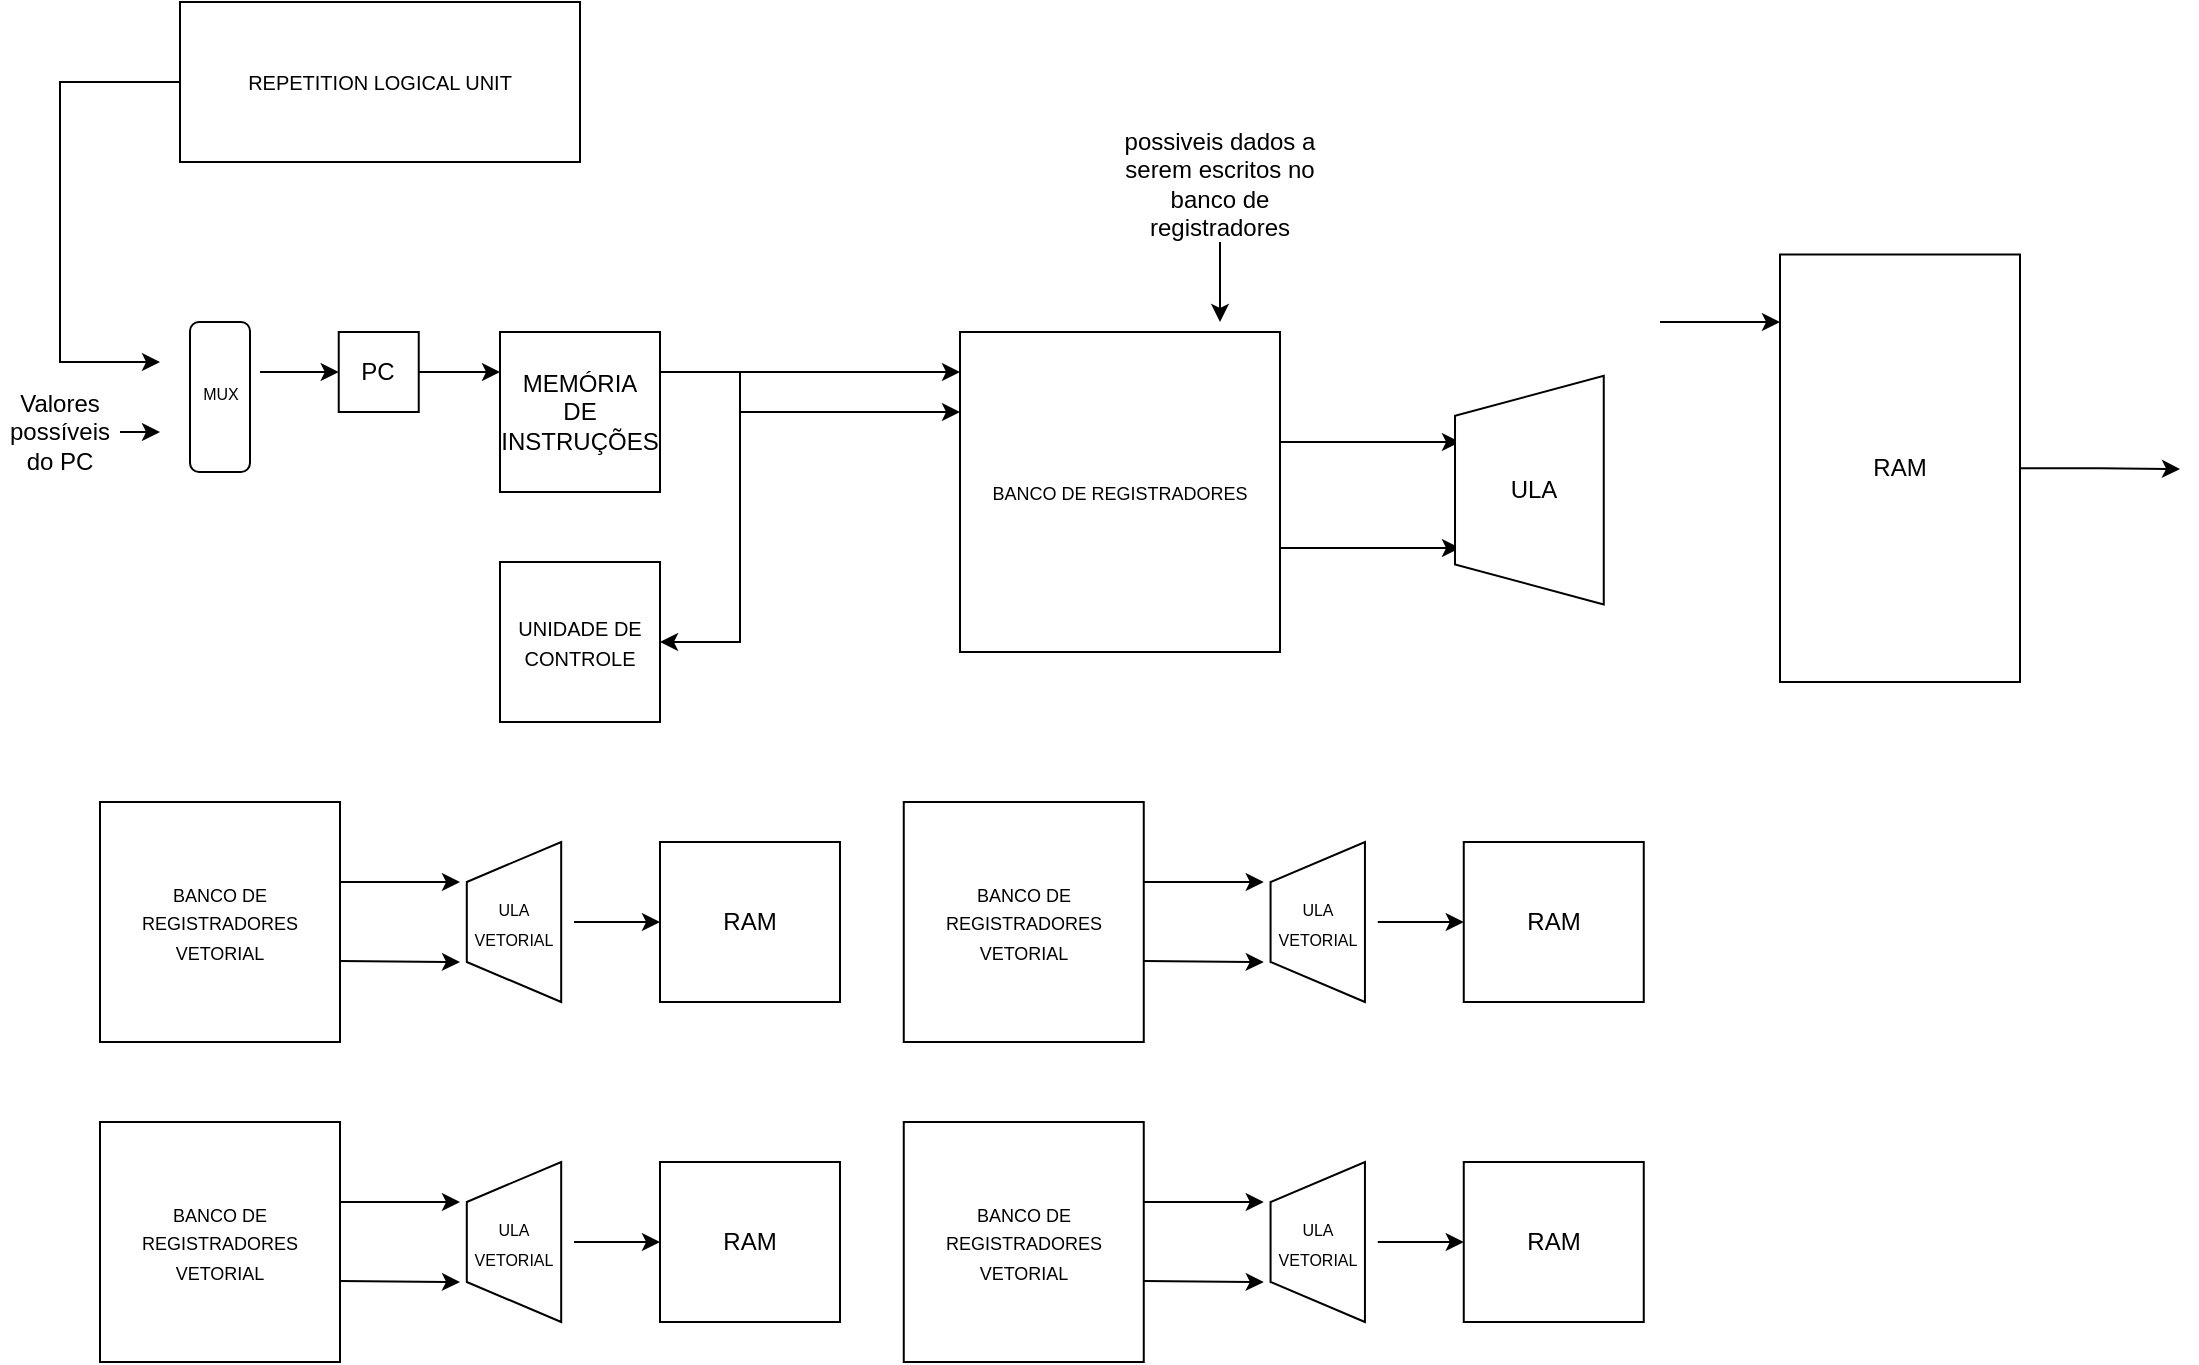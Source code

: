 <mxfile version="27.0.9">
  <diagram name="Página-1" id="lB6uuaJjfKBQThTT5O2M">
    <mxGraphModel dx="3755" dy="2757" grid="1" gridSize="10" guides="1" tooltips="1" connect="1" arrows="1" fold="1" page="1" pageScale="1" pageWidth="827" pageHeight="1169" math="0" shadow="0">
      <root>
        <mxCell id="0" />
        <mxCell id="1" parent="0" />
        <mxCell id="GVdBxq70To4M7T33F03A-6" style="edgeStyle=orthogonalEdgeStyle;rounded=0;orthogonalLoop=1;jettySize=auto;html=1;" parent="1" source="GVdBxq70To4M7T33F03A-2" edge="1">
          <mxGeometry relative="1" as="geometry">
            <mxPoint x="320" y="-755" as="targetPoint" />
            <mxPoint x="200" y="-755" as="sourcePoint" />
          </mxGeometry>
        </mxCell>
        <mxCell id="GVdBxq70To4M7T33F03A-12" style="edgeStyle=orthogonalEdgeStyle;rounded=0;orthogonalLoop=1;jettySize=auto;html=1;exitX=1;exitY=0.25;exitDx=0;exitDy=0;entryX=0;entryY=0.125;entryDx=0;entryDy=0;entryPerimeter=0;" parent="1" source="GVdBxq70To4M7T33F03A-7" target="GVdBxq70To4M7T33F03A-13" edge="1">
          <mxGeometry relative="1" as="geometry">
            <mxPoint x="440" y="-754.952" as="targetPoint" />
          </mxGeometry>
        </mxCell>
        <mxCell id="GVdBxq70To4M7T33F03A-15" style="edgeStyle=orthogonalEdgeStyle;rounded=0;orthogonalLoop=1;jettySize=auto;html=1;exitX=1;exitY=0.25;exitDx=0;exitDy=0;entryX=0;entryY=0.25;entryDx=0;entryDy=0;" parent="1" source="GVdBxq70To4M7T33F03A-7" target="GVdBxq70To4M7T33F03A-13" edge="1">
          <mxGeometry relative="1" as="geometry">
            <mxPoint x="480" y="-705" as="targetPoint" />
            <Array as="points">
              <mxPoint x="440" y="-755" />
              <mxPoint x="440" y="-735" />
            </Array>
          </mxGeometry>
        </mxCell>
        <mxCell id="GVdBxq70To4M7T33F03A-7" value="MEMÓRIA&lt;br&gt;DE&lt;br&gt;INSTRUÇÕES" style="whiteSpace=wrap;html=1;" parent="1" vertex="1">
          <mxGeometry x="320" y="-775" width="80" height="80" as="geometry" />
        </mxCell>
        <mxCell id="GVdBxq70To4M7T33F03A-13" value="&lt;font style=&quot;font-size: 9px;&quot;&gt;BANCO DE REGISTRADORES&lt;/font&gt;" style="whiteSpace=wrap;html=1;" parent="1" vertex="1">
          <mxGeometry x="550" y="-775" width="160" height="160" as="geometry" />
        </mxCell>
        <mxCell id="GVdBxq70To4M7T33F03A-2" value="PC" style="whiteSpace=wrap;html=1;" parent="1" vertex="1">
          <mxGeometry x="239.37" y="-775" width="40" height="40" as="geometry" />
        </mxCell>
        <mxCell id="FG7sZSd8x5ParOeCWbwj-2" value="" style="group" parent="1" vertex="1" connectable="0">
          <mxGeometry x="160" y="-780" width="40" height="75" as="geometry" />
        </mxCell>
        <mxCell id="FG7sZSd8x5ParOeCWbwj-3" value="" style="rounded=1;whiteSpace=wrap;html=1;rotation=-90;" parent="FG7sZSd8x5ParOeCWbwj-2" vertex="1">
          <mxGeometry x="-17.5" y="22.5" width="75" height="30" as="geometry" />
        </mxCell>
        <mxCell id="FG7sZSd8x5ParOeCWbwj-4" value="&lt;font style=&quot;font-size: 8px;&quot;&gt;MUX&lt;/font&gt;" style="text;html=1;align=center;verticalAlign=middle;resizable=0;points=[];autosize=1;strokeColor=none;fillColor=none;" parent="FG7sZSd8x5ParOeCWbwj-2" vertex="1">
          <mxGeometry y="20" width="40" height="30" as="geometry" />
        </mxCell>
        <mxCell id="FG7sZSd8x5ParOeCWbwj-7" style="edgeStyle=orthogonalEdgeStyle;rounded=0;orthogonalLoop=1;jettySize=auto;html=1;entryX=0;entryY=0.5;entryDx=0;entryDy=0;" parent="1" source="FG7sZSd8x5ParOeCWbwj-4" target="GVdBxq70To4M7T33F03A-2" edge="1">
          <mxGeometry relative="1" as="geometry">
            <Array as="points">
              <mxPoint x="230" y="-755" />
              <mxPoint x="230" y="-755" />
            </Array>
          </mxGeometry>
        </mxCell>
        <mxCell id="FG7sZSd8x5ParOeCWbwj-11" style="edgeStyle=orthogonalEdgeStyle;rounded=0;orthogonalLoop=1;jettySize=auto;html=1;exitX=1;exitY=0.5;exitDx=0;exitDy=0;" parent="1" source="FG7sZSd8x5ParOeCWbwj-8" edge="1">
          <mxGeometry relative="1" as="geometry">
            <mxPoint x="150" y="-724.714" as="targetPoint" />
          </mxGeometry>
        </mxCell>
        <mxCell id="FG7sZSd8x5ParOeCWbwj-8" value="Valores possíveis do PC" style="text;html=1;align=center;verticalAlign=middle;whiteSpace=wrap;rounded=0;fontColor=light-dark(#000000,#FFFFFF);" parent="1" vertex="1">
          <mxGeometry x="70" y="-740" width="60" height="30" as="geometry" />
        </mxCell>
        <mxCell id="aJT4omSPCbD_Sl-qem5B-4" value="" style="endArrow=classic;html=1;rounded=0;entryX=1;entryY=0.5;entryDx=0;entryDy=0;" parent="1" edge="1" target="0ZDQWlUVKnihuqIqSZee-8">
          <mxGeometry width="50" height="50" relative="1" as="geometry">
            <mxPoint x="440" y="-740" as="sourcePoint" />
            <mxPoint x="440" y="-580" as="targetPoint" />
            <Array as="points">
              <mxPoint x="440" y="-620" />
            </Array>
          </mxGeometry>
        </mxCell>
        <mxCell id="0ZDQWlUVKnihuqIqSZee-27" style="edgeStyle=orthogonalEdgeStyle;rounded=0;orthogonalLoop=1;jettySize=auto;html=1;exitX=1;exitY=0.5;exitDx=0;exitDy=0;" edge="1" parent="1" source="aJT4omSPCbD_Sl-qem5B-43">
          <mxGeometry relative="1" as="geometry">
            <mxPoint x="1160" y="-706.474" as="targetPoint" />
          </mxGeometry>
        </mxCell>
        <mxCell id="aJT4omSPCbD_Sl-qem5B-43" value="RAM" style="rounded=0;whiteSpace=wrap;html=1;" parent="1" vertex="1">
          <mxGeometry x="960" y="-813.75" width="120" height="213.75" as="geometry" />
        </mxCell>
        <mxCell id="aJT4omSPCbD_Sl-qem5B-45" value="" style="endArrow=classic;html=1;rounded=0;" parent="1" edge="1">
          <mxGeometry width="50" height="50" relative="1" as="geometry">
            <mxPoint x="680" y="-820" as="sourcePoint" />
            <mxPoint x="680" y="-780" as="targetPoint" />
          </mxGeometry>
        </mxCell>
        <mxCell id="aJT4omSPCbD_Sl-qem5B-46" value="possiveis dados a serem escritos no banco de registradores" style="text;html=1;align=center;verticalAlign=middle;whiteSpace=wrap;rounded=0;" parent="1" vertex="1">
          <mxGeometry x="630" y="-883.75" width="100" height="70" as="geometry" />
        </mxCell>
        <mxCell id="aJT4omSPCbD_Sl-qem5B-49" value="" style="endArrow=classic;html=1;rounded=0;exitX=1;exitY=0.675;exitDx=0;exitDy=0;exitPerimeter=0;" parent="1" source="GVdBxq70To4M7T33F03A-13" edge="1">
          <mxGeometry width="50" height="50" relative="1" as="geometry">
            <mxPoint x="740" y="-670" as="sourcePoint" />
            <mxPoint x="800" y="-667" as="targetPoint" />
          </mxGeometry>
        </mxCell>
        <mxCell id="aJT4omSPCbD_Sl-qem5B-50" value="" style="endArrow=classic;html=1;rounded=0;exitX=1;exitY=0.675;exitDx=0;exitDy=0;exitPerimeter=0;" parent="1" edge="1">
          <mxGeometry width="50" height="50" relative="1" as="geometry">
            <mxPoint x="710" y="-720" as="sourcePoint" />
            <mxPoint x="800" y="-720" as="targetPoint" />
          </mxGeometry>
        </mxCell>
        <mxCell id="aJT4omSPCbD_Sl-qem5B-53" value="" style="endArrow=classic;html=1;rounded=0;" parent="1" edge="1">
          <mxGeometry width="50" height="50" relative="1" as="geometry">
            <mxPoint x="900" y="-780" as="sourcePoint" />
            <mxPoint x="960" y="-780" as="targetPoint" />
          </mxGeometry>
        </mxCell>
        <mxCell id="0ZDQWlUVKnihuqIqSZee-2" style="edgeStyle=orthogonalEdgeStyle;rounded=0;orthogonalLoop=1;jettySize=auto;html=1;" edge="1" parent="1" source="0ZDQWlUVKnihuqIqSZee-1">
          <mxGeometry relative="1" as="geometry">
            <mxPoint x="150" y="-760" as="targetPoint" />
            <Array as="points">
              <mxPoint x="100" y="-900" />
              <mxPoint x="100" y="-760" />
            </Array>
          </mxGeometry>
        </mxCell>
        <mxCell id="0ZDQWlUVKnihuqIqSZee-1" value="&lt;font size=&quot;1&quot;&gt;REPETITION LOGICAL UNIT&lt;/font&gt;" style="whiteSpace=wrap;html=1;" vertex="1" parent="1">
          <mxGeometry x="160" y="-940" width="200" height="80" as="geometry" />
        </mxCell>
        <mxCell id="0ZDQWlUVKnihuqIqSZee-4" value="" style="shape=trapezoid;perimeter=trapezoidPerimeter;whiteSpace=wrap;html=1;fixedSize=1;rotation=-90;" vertex="1" parent="1">
          <mxGeometry x="777.51" y="-733.12" width="114.37" height="74.37" as="geometry" />
        </mxCell>
        <mxCell id="0ZDQWlUVKnihuqIqSZee-5" value="ULA" style="text;html=1;align=center;verticalAlign=middle;whiteSpace=wrap;rounded=0;" vertex="1" parent="1">
          <mxGeometry x="807" y="-710.94" width="60" height="30" as="geometry" />
        </mxCell>
        <mxCell id="0ZDQWlUVKnihuqIqSZee-8" value="&lt;font size=&quot;1&quot;&gt;UNIDADE DE CONTROLE&lt;/font&gt;" style="whiteSpace=wrap;html=1;" vertex="1" parent="1">
          <mxGeometry x="320" y="-660" width="80" height="80" as="geometry" />
        </mxCell>
        <mxCell id="0ZDQWlUVKnihuqIqSZee-10" value="&lt;font style=&quot;font-size: 9px;&quot;&gt;BANCO DE REGISTRADORES&lt;br&gt;VETORIAL&lt;/font&gt;" style="whiteSpace=wrap;html=1;" vertex="1" parent="1">
          <mxGeometry x="120" y="-540" width="120" height="120" as="geometry" />
        </mxCell>
        <mxCell id="0ZDQWlUVKnihuqIqSZee-11" value="" style="endArrow=classic;html=1;rounded=0;exitX=1;exitY=0.675;exitDx=0;exitDy=0;exitPerimeter=0;" edge="1" parent="1">
          <mxGeometry width="50" height="50" relative="1" as="geometry">
            <mxPoint x="240" y="-460.44" as="sourcePoint" />
            <mxPoint x="300" y="-460" as="targetPoint" />
          </mxGeometry>
        </mxCell>
        <mxCell id="0ZDQWlUVKnihuqIqSZee-12" value="" style="endArrow=classic;html=1;rounded=0;exitX=1;exitY=0.675;exitDx=0;exitDy=0;exitPerimeter=0;" edge="1" parent="1">
          <mxGeometry width="50" height="50" relative="1" as="geometry">
            <mxPoint x="240" y="-500.0" as="sourcePoint" />
            <mxPoint x="300" y="-500" as="targetPoint" />
          </mxGeometry>
        </mxCell>
        <mxCell id="0ZDQWlUVKnihuqIqSZee-13" value="" style="shape=trapezoid;perimeter=trapezoidPerimeter;whiteSpace=wrap;html=1;fixedSize=1;rotation=-90;" vertex="1" parent="1">
          <mxGeometry x="287" y="-503.6" width="80" height="47.19" as="geometry" />
        </mxCell>
        <mxCell id="0ZDQWlUVKnihuqIqSZee-16" style="edgeStyle=orthogonalEdgeStyle;rounded=0;orthogonalLoop=1;jettySize=auto;html=1;entryX=0;entryY=0.5;entryDx=0;entryDy=0;" edge="1" parent="1" source="0ZDQWlUVKnihuqIqSZee-14" target="0ZDQWlUVKnihuqIqSZee-15">
          <mxGeometry relative="1" as="geometry" />
        </mxCell>
        <mxCell id="0ZDQWlUVKnihuqIqSZee-14" value="&lt;font style=&quot;font-size: 8px;&quot;&gt;ULA&lt;br&gt;VETORIAL&lt;/font&gt;" style="text;html=1;align=center;verticalAlign=middle;whiteSpace=wrap;rounded=0;" vertex="1" parent="1">
          <mxGeometry x="297" y="-495" width="60" height="30" as="geometry" />
        </mxCell>
        <mxCell id="0ZDQWlUVKnihuqIqSZee-15" value="RAM" style="rounded=0;whiteSpace=wrap;html=1;" vertex="1" parent="1">
          <mxGeometry x="400" y="-520" width="90" height="80" as="geometry" />
        </mxCell>
        <mxCell id="0ZDQWlUVKnihuqIqSZee-28" value="&lt;font style=&quot;font-size: 9px;&quot;&gt;BANCO DE REGISTRADORES&lt;br&gt;VETORIAL&lt;/font&gt;" style="whiteSpace=wrap;html=1;" vertex="1" parent="1">
          <mxGeometry x="120" y="-380" width="120" height="120" as="geometry" />
        </mxCell>
        <mxCell id="0ZDQWlUVKnihuqIqSZee-29" value="" style="endArrow=classic;html=1;rounded=0;exitX=1;exitY=0.675;exitDx=0;exitDy=0;exitPerimeter=0;" edge="1" parent="1">
          <mxGeometry width="50" height="50" relative="1" as="geometry">
            <mxPoint x="240" y="-300.44" as="sourcePoint" />
            <mxPoint x="300" y="-300" as="targetPoint" />
          </mxGeometry>
        </mxCell>
        <mxCell id="0ZDQWlUVKnihuqIqSZee-30" value="" style="endArrow=classic;html=1;rounded=0;exitX=1;exitY=0.675;exitDx=0;exitDy=0;exitPerimeter=0;" edge="1" parent="1">
          <mxGeometry width="50" height="50" relative="1" as="geometry">
            <mxPoint x="240" y="-340.0" as="sourcePoint" />
            <mxPoint x="300" y="-340" as="targetPoint" />
          </mxGeometry>
        </mxCell>
        <mxCell id="0ZDQWlUVKnihuqIqSZee-31" value="" style="shape=trapezoid;perimeter=trapezoidPerimeter;whiteSpace=wrap;html=1;fixedSize=1;rotation=-90;" vertex="1" parent="1">
          <mxGeometry x="287" y="-343.6" width="80" height="47.19" as="geometry" />
        </mxCell>
        <mxCell id="0ZDQWlUVKnihuqIqSZee-32" style="edgeStyle=orthogonalEdgeStyle;rounded=0;orthogonalLoop=1;jettySize=auto;html=1;entryX=0;entryY=0.5;entryDx=0;entryDy=0;" edge="1" parent="1" source="0ZDQWlUVKnihuqIqSZee-33" target="0ZDQWlUVKnihuqIqSZee-34">
          <mxGeometry relative="1" as="geometry" />
        </mxCell>
        <mxCell id="0ZDQWlUVKnihuqIqSZee-33" value="&lt;font style=&quot;font-size: 8px;&quot;&gt;ULA&lt;br&gt;VETORIAL&lt;/font&gt;" style="text;html=1;align=center;verticalAlign=middle;whiteSpace=wrap;rounded=0;" vertex="1" parent="1">
          <mxGeometry x="297" y="-335" width="60" height="30" as="geometry" />
        </mxCell>
        <mxCell id="0ZDQWlUVKnihuqIqSZee-34" value="RAM" style="rounded=0;whiteSpace=wrap;html=1;" vertex="1" parent="1">
          <mxGeometry x="400" y="-360" width="90" height="80" as="geometry" />
        </mxCell>
        <mxCell id="0ZDQWlUVKnihuqIqSZee-35" value="&lt;font style=&quot;font-size: 9px;&quot;&gt;BANCO DE REGISTRADORES&lt;br&gt;VETORIAL&lt;/font&gt;" style="whiteSpace=wrap;html=1;" vertex="1" parent="1">
          <mxGeometry x="521.88" y="-540" width="120" height="120" as="geometry" />
        </mxCell>
        <mxCell id="0ZDQWlUVKnihuqIqSZee-36" value="" style="endArrow=classic;html=1;rounded=0;exitX=1;exitY=0.675;exitDx=0;exitDy=0;exitPerimeter=0;" edge="1" parent="1">
          <mxGeometry width="50" height="50" relative="1" as="geometry">
            <mxPoint x="641.88" y="-460.44" as="sourcePoint" />
            <mxPoint x="701.88" y="-460" as="targetPoint" />
          </mxGeometry>
        </mxCell>
        <mxCell id="0ZDQWlUVKnihuqIqSZee-37" value="" style="endArrow=classic;html=1;rounded=0;exitX=1;exitY=0.675;exitDx=0;exitDy=0;exitPerimeter=0;" edge="1" parent="1">
          <mxGeometry width="50" height="50" relative="1" as="geometry">
            <mxPoint x="641.88" y="-500.0" as="sourcePoint" />
            <mxPoint x="701.88" y="-500" as="targetPoint" />
          </mxGeometry>
        </mxCell>
        <mxCell id="0ZDQWlUVKnihuqIqSZee-38" value="" style="shape=trapezoid;perimeter=trapezoidPerimeter;whiteSpace=wrap;html=1;fixedSize=1;rotation=-90;" vertex="1" parent="1">
          <mxGeometry x="688.88" y="-503.6" width="80" height="47.19" as="geometry" />
        </mxCell>
        <mxCell id="0ZDQWlUVKnihuqIqSZee-39" style="edgeStyle=orthogonalEdgeStyle;rounded=0;orthogonalLoop=1;jettySize=auto;html=1;entryX=0;entryY=0.5;entryDx=0;entryDy=0;" edge="1" parent="1" source="0ZDQWlUVKnihuqIqSZee-40" target="0ZDQWlUVKnihuqIqSZee-41">
          <mxGeometry relative="1" as="geometry" />
        </mxCell>
        <mxCell id="0ZDQWlUVKnihuqIqSZee-40" value="&lt;font style=&quot;font-size: 8px;&quot;&gt;ULA&lt;br&gt;VETORIAL&lt;/font&gt;" style="text;html=1;align=center;verticalAlign=middle;whiteSpace=wrap;rounded=0;" vertex="1" parent="1">
          <mxGeometry x="698.88" y="-495" width="60" height="30" as="geometry" />
        </mxCell>
        <mxCell id="0ZDQWlUVKnihuqIqSZee-41" value="RAM" style="rounded=0;whiteSpace=wrap;html=1;" vertex="1" parent="1">
          <mxGeometry x="801.88" y="-520" width="90" height="80" as="geometry" />
        </mxCell>
        <mxCell id="0ZDQWlUVKnihuqIqSZee-42" value="&lt;font style=&quot;font-size: 9px;&quot;&gt;BANCO DE REGISTRADORES&lt;br&gt;VETORIAL&lt;/font&gt;" style="whiteSpace=wrap;html=1;" vertex="1" parent="1">
          <mxGeometry x="521.88" y="-380" width="120" height="120" as="geometry" />
        </mxCell>
        <mxCell id="0ZDQWlUVKnihuqIqSZee-43" value="" style="endArrow=classic;html=1;rounded=0;exitX=1;exitY=0.675;exitDx=0;exitDy=0;exitPerimeter=0;" edge="1" parent="1">
          <mxGeometry width="50" height="50" relative="1" as="geometry">
            <mxPoint x="641.88" y="-300.44" as="sourcePoint" />
            <mxPoint x="701.88" y="-300" as="targetPoint" />
          </mxGeometry>
        </mxCell>
        <mxCell id="0ZDQWlUVKnihuqIqSZee-44" value="" style="endArrow=classic;html=1;rounded=0;exitX=1;exitY=0.675;exitDx=0;exitDy=0;exitPerimeter=0;" edge="1" parent="1">
          <mxGeometry width="50" height="50" relative="1" as="geometry">
            <mxPoint x="641.88" y="-340.0" as="sourcePoint" />
            <mxPoint x="701.88" y="-340" as="targetPoint" />
          </mxGeometry>
        </mxCell>
        <mxCell id="0ZDQWlUVKnihuqIqSZee-45" value="" style="shape=trapezoid;perimeter=trapezoidPerimeter;whiteSpace=wrap;html=1;fixedSize=1;rotation=-90;" vertex="1" parent="1">
          <mxGeometry x="688.88" y="-343.6" width="80" height="47.19" as="geometry" />
        </mxCell>
        <mxCell id="0ZDQWlUVKnihuqIqSZee-46" style="edgeStyle=orthogonalEdgeStyle;rounded=0;orthogonalLoop=1;jettySize=auto;html=1;entryX=0;entryY=0.5;entryDx=0;entryDy=0;" edge="1" parent="1" source="0ZDQWlUVKnihuqIqSZee-47" target="0ZDQWlUVKnihuqIqSZee-48">
          <mxGeometry relative="1" as="geometry" />
        </mxCell>
        <mxCell id="0ZDQWlUVKnihuqIqSZee-47" value="&lt;font style=&quot;font-size: 8px;&quot;&gt;ULA&lt;br&gt;VETORIAL&lt;/font&gt;" style="text;html=1;align=center;verticalAlign=middle;whiteSpace=wrap;rounded=0;" vertex="1" parent="1">
          <mxGeometry x="698.88" y="-335" width="60" height="30" as="geometry" />
        </mxCell>
        <mxCell id="0ZDQWlUVKnihuqIqSZee-48" value="RAM" style="rounded=0;whiteSpace=wrap;html=1;" vertex="1" parent="1">
          <mxGeometry x="801.88" y="-360" width="90" height="80" as="geometry" />
        </mxCell>
      </root>
    </mxGraphModel>
  </diagram>
</mxfile>
